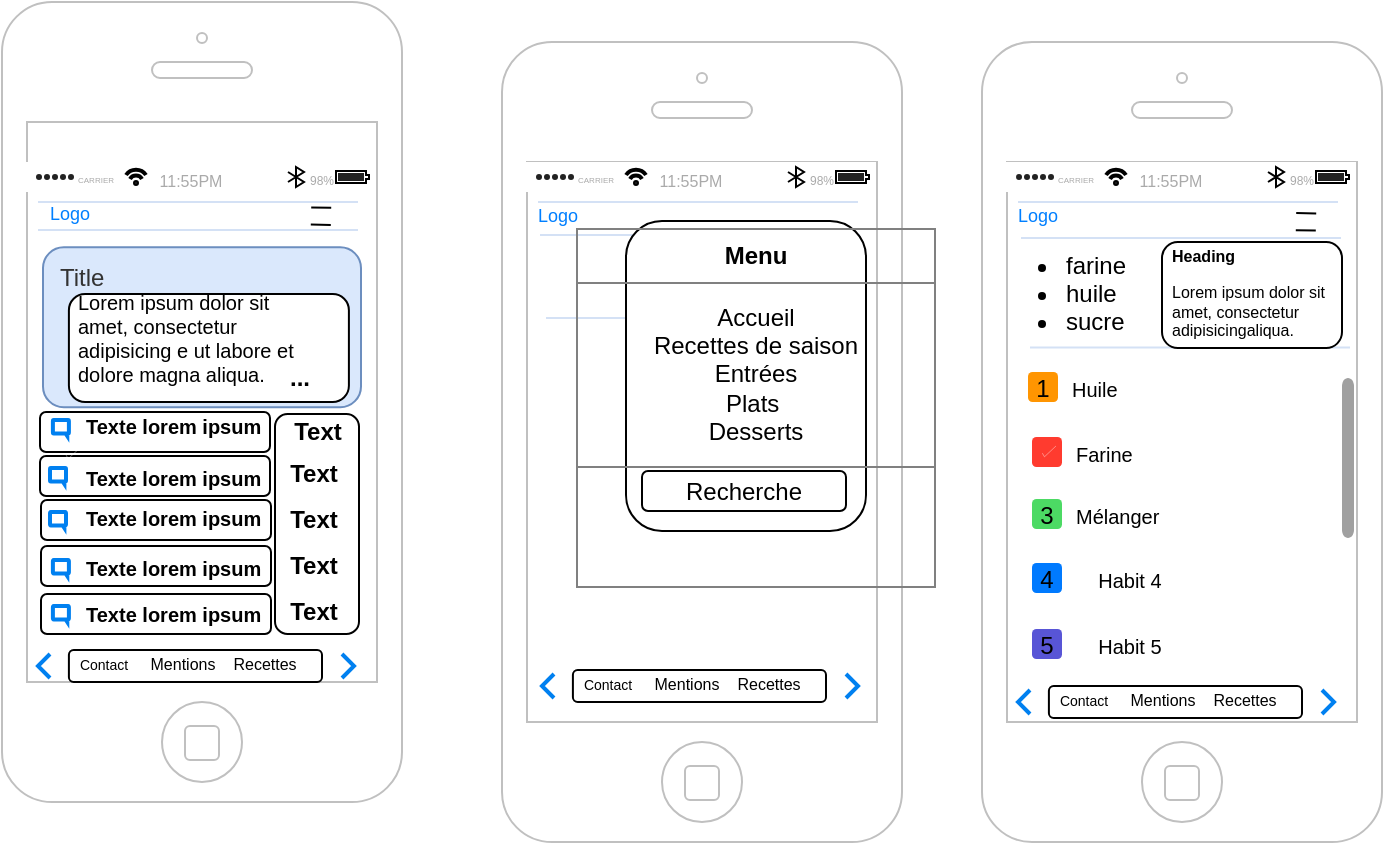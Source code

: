 <mxfile version="21.1.5" type="github" pages="2">
  <diagram id="846f32cc-e7a7-a987-f8ec-650622d98a86" name="User mockups">
    <mxGraphModel dx="1050" dy="1583" grid="1" gridSize="10" guides="1" tooltips="1" connect="1" arrows="1" fold="1" page="1" pageScale="1" pageWidth="850" pageHeight="1100" background="#ffffff" math="0" shadow="0">
      <root>
        <mxCell id="0" />
        <mxCell id="1" parent="0" />
        <mxCell id="118" value="&lt;span style=&quot;font-family: &amp;#34;helvetica&amp;#34; ; font-style: normal ; letter-spacing: normal ; text-align: center ; text-indent: 0px ; text-transform: none ; white-space: nowrap ; word-spacing: 0px ; display: inline ; float: none&quot;&gt;&lt;font style=&quot;font-size: 14px&quot;&gt;Today&lt;/font&gt;&lt;/span&gt;" style="text;html=1;fontSize=14;fontColor=#007FFF;" parent="1" vertex="1">
          <mxGeometry x="397" y="148" width="60" height="30" as="geometry" />
        </mxCell>
        <mxCell id="2" value="" style="html=1;verticalLabelPosition=bottom;labelBackgroundColor=#ffffff;verticalAlign=top;shadow=0;dashed=0;strokeWidth=1;shape=mxgraph.ios7.misc.iphone;fillColor=#ffffff;strokeColor=#c0c0c0;movable=1;resizable=1;rotatable=1;deletable=1;editable=1;locked=0;connectable=1;" parent="1" vertex="1">
          <mxGeometry x="110" y="-10" width="200" height="400" as="geometry" />
        </mxCell>
        <mxCell id="5" value="" style="html=1;strokeWidth=1;shadow=0;dashed=0;shape=mxgraph.ios7ui.appBar;fillColor=#ffffff;gradientColor=none;" parent="1" vertex="1">
          <mxGeometry x="122" y="70" width="175" height="15" as="geometry" />
        </mxCell>
        <mxCell id="6" value="CARRIER" style="shape=rect;align=left;fontSize=8;spacingLeft=24;fontSize=4;fontColor=#aaaaaa;strokeColor=none;fillColor=none;spacingTop=4;" parent="5" vertex="1">
          <mxGeometry y="0.5" width="50" height="13" relative="1" as="geometry">
            <mxPoint y="-6.5" as="offset" />
          </mxGeometry>
        </mxCell>
        <mxCell id="7" value="11:55PM" style="shape=rect;fontSize=8;fontColor=#aaaaaa;strokeColor=none;fillColor=none;spacingTop=4;" parent="5" vertex="1">
          <mxGeometry x="0.5" y="0.5" width="50" height="13" relative="1" as="geometry">
            <mxPoint x="-30" y="-6.5" as="offset" />
          </mxGeometry>
        </mxCell>
        <mxCell id="8" value="98%" style="shape=rect;align=right;fontSize=8;spacingRight=19;fontSize=6;fontColor=#aaaaaa;strokeColor=none;fillColor=none;spacingTop=4;" parent="5" vertex="1">
          <mxGeometry x="1" y="0.5" width="45" height="13" relative="1" as="geometry">
            <mxPoint x="-45" y="-6.5" as="offset" />
          </mxGeometry>
        </mxCell>
        <mxCell id="48" value="&lt;font style=&quot;font-size: 9px;&quot;&gt;Logo&lt;/font&gt;" style="text;html=1;strokeColor=none;fillColor=none;align=center;verticalAlign=middle;whiteSpace=wrap;rounded=0;fontSize=14;fontColor=#007FFF;" parent="1" vertex="1">
          <mxGeometry x="128" y="86" width="32" height="16" as="geometry" />
        </mxCell>
        <mxCell id="54" value="" style="line;strokeWidth=1;html=1;fillColor=none;fontSize=14;fontColor=#007FFF;strokeColor=#D4E1F5;" parent="1" vertex="1">
          <mxGeometry x="128" y="97.5" width="160" height="13" as="geometry" />
        </mxCell>
        <mxCell id="57" value="" style="line;strokeWidth=1;html=1;fillColor=none;fontSize=14;fontColor=#007FFF;strokeColor=#D4E1F5;" parent="1" vertex="1">
          <mxGeometry x="128" y="85" width="160" height="10" as="geometry" />
        </mxCell>
        <mxCell id="92" value="" style="html=1;verticalLabelPosition=bottom;labelBackgroundColor=#ffffff;verticalAlign=top;shadow=0;dashed=0;strokeWidth=1;shape=mxgraph.ios7.misc.iphone;fillColor=#ffffff;strokeColor=#c0c0c0;" parent="1" vertex="1">
          <mxGeometry x="360" y="10" width="200" height="400" as="geometry" />
        </mxCell>
        <mxCell id="93" value="" style="html=1;strokeWidth=1;shadow=0;dashed=0;shape=mxgraph.ios7ui.appBar;fillColor=#ffffff;gradientColor=none;" parent="1" vertex="1">
          <mxGeometry x="372" y="70" width="175" height="15" as="geometry" />
        </mxCell>
        <mxCell id="94" value="CARRIER" style="shape=rect;align=left;fontSize=8;spacingLeft=24;fontSize=4;fontColor=#aaaaaa;strokeColor=none;fillColor=none;spacingTop=4;" parent="93" vertex="1">
          <mxGeometry y="0.5" width="50" height="13" relative="1" as="geometry">
            <mxPoint y="-6.5" as="offset" />
          </mxGeometry>
        </mxCell>
        <mxCell id="95" value="11:55PM" style="shape=rect;fontSize=8;fontColor=#aaaaaa;strokeColor=none;fillColor=none;spacingTop=4;" parent="93" vertex="1">
          <mxGeometry x="0.5" y="0.5" width="50" height="13" relative="1" as="geometry">
            <mxPoint x="-30" y="-6.5" as="offset" />
          </mxGeometry>
        </mxCell>
        <mxCell id="96" value="98%" style="shape=rect;align=right;fontSize=8;spacingRight=19;fontSize=6;fontColor=#aaaaaa;strokeColor=none;fillColor=none;spacingTop=4;" parent="93" vertex="1">
          <mxGeometry x="1" y="0.5" width="45" height="13" relative="1" as="geometry">
            <mxPoint x="-45" y="-6.5" as="offset" />
          </mxGeometry>
        </mxCell>
        <mxCell id="97" value="" style="shape=rect;strokeColor=none;fillColor=#ffffff;gradientColor=none;shadow=0;" parent="1" vertex="1">
          <mxGeometry x="378" y="138" width="166" height="190" as="geometry" />
        </mxCell>
        <mxCell id="124" value="" style="line;strokeWidth=1;html=1;fillColor=none;fontSize=14;fontColor=#007FFF;strokeColor=#D4E1F5;" parent="1" vertex="1">
          <mxGeometry x="379" y="100" width="160" height="13" as="geometry" />
        </mxCell>
        <mxCell id="125" value="" style="line;strokeWidth=1;html=1;fillColor=none;fontSize=14;fontColor=#007FFF;strokeColor=#D4E1F5;" parent="1" vertex="1">
          <mxGeometry x="378" y="85" width="160" height="10" as="geometry" />
        </mxCell>
        <mxCell id="116" value="" style="line;strokeWidth=1;html=1;fillColor=none;fontSize=14;fontColor=#007FFF;strokeColor=#D4E1F5;" parent="1" vertex="1">
          <mxGeometry x="382" y="143.429" width="160" height="9.048" as="geometry" />
        </mxCell>
        <mxCell id="126" value="Title" style="shape=rect;rounded=1;strokeColor=#6c8ebf;fillColor=#dae8fc;shadow=0;glass=0;fontFamily=Helvetica;fontSize=12;fontColor=#333333;align=left;html=0;verticalAlign=top;whiteSpace=wrap;spacing=8;spacingTop=-5;arcSize=13;fontStyle=0" parent="1" vertex="1">
          <mxGeometry x="130.5" y="112.62" width="159" height="80" as="geometry" />
        </mxCell>
        <mxCell id="191" value="" style="html=1;verticalLabelPosition=bottom;labelBackgroundColor=#ffffff;verticalAlign=top;shadow=0;dashed=0;strokeWidth=1;shape=mxgraph.ios7.misc.iphone;fillColor=#ffffff;strokeColor=#c0c0c0;" parent="1" vertex="1">
          <mxGeometry x="600" y="10" width="200" height="400" as="geometry" />
        </mxCell>
        <mxCell id="192" value="" style="html=1;strokeWidth=1;shadow=0;dashed=0;shape=mxgraph.ios7ui.appBar;fillColor=#ffffff;gradientColor=none;" parent="1" vertex="1">
          <mxGeometry x="612" y="70" width="175" height="15" as="geometry" />
        </mxCell>
        <mxCell id="193" value="CARRIER" style="shape=rect;align=left;fontSize=8;spacingLeft=24;fontSize=4;fontColor=#aaaaaa;strokeColor=none;fillColor=none;spacingTop=4;" parent="192" vertex="1">
          <mxGeometry y="0.5" width="50" height="13" relative="1" as="geometry">
            <mxPoint y="-6.5" as="offset" />
          </mxGeometry>
        </mxCell>
        <mxCell id="194" value="11:55PM" style="shape=rect;fontSize=8;fontColor=#aaaaaa;strokeColor=none;fillColor=none;spacingTop=4;" parent="192" vertex="1">
          <mxGeometry x="0.5" y="0.5" width="50" height="13" relative="1" as="geometry">
            <mxPoint x="-30" y="-6.5" as="offset" />
          </mxGeometry>
        </mxCell>
        <mxCell id="195" value="98%" style="shape=rect;align=right;fontSize=8;spacingRight=19;fontSize=6;fontColor=#aaaaaa;strokeColor=none;fillColor=none;spacingTop=4;" parent="192" vertex="1">
          <mxGeometry x="1" y="0.5" width="45" height="13" relative="1" as="geometry">
            <mxPoint x="-45" y="-6.5" as="offset" />
          </mxGeometry>
        </mxCell>
        <mxCell id="196" value="" style="shape=rect;strokeColor=none;fillColor=#ffffff;gradientColor=none;shadow=0;" parent="1" vertex="1">
          <mxGeometry x="620" y="130" width="164" height="190" as="geometry" />
        </mxCell>
        <mxCell id="197" value="    Drink 2L" style="shape=rect;strokeColor=none;fontSize=10;fontColor=#000000;resizeWidth=1;align=left;spacingLeft=25;spacingTop=2;" parent="196" vertex="1">
          <mxGeometry width="144" height="22" relative="1" as="geometry">
            <mxPoint y="42" as="offset" />
          </mxGeometry>
        </mxCell>
        <mxCell id="198" value="" style="shape=rect;rounded=1;rSize=3;strokeColor=none;fillColor=#FF9501;" parent="197" vertex="1">
          <mxGeometry y="0.5" width="15" height="15" relative="1" as="geometry">
            <mxPoint x="5" y="-7.5" as="offset" />
          </mxGeometry>
        </mxCell>
        <mxCell id="b9CjxAJ_3OgN8BvSwVcy-294" value="Huile" style="shape=rect;strokeColor=none;fontSize=10;fontColor=#000000;resizeWidth=1;align=left;spacingLeft=25;spacingTop=2;" vertex="1" parent="197">
          <mxGeometry x="-2" y="-0.5" width="144" height="22" as="geometry" />
        </mxCell>
        <mxCell id="b9CjxAJ_3OgN8BvSwVcy-295" value="1" style="shape=rect;rounded=1;rSize=3;strokeColor=none;fillColor=#FF9501;" vertex="1" parent="b9CjxAJ_3OgN8BvSwVcy-294">
          <mxGeometry y="0.5" width="15" height="15" relative="1" as="geometry">
            <mxPoint x="5" y="-7.5" as="offset" />
          </mxGeometry>
        </mxCell>
        <mxCell id="202" value="Farine" style="shape=rect;strokeColor=none;fontSize=10;fontColor=#000000;resizeWidth=1;align=left;spacingLeft=25;spacingTop=2;" parent="196" vertex="1">
          <mxGeometry width="152" height="22" relative="1" as="geometry">
            <mxPoint y="74" as="offset" />
          </mxGeometry>
        </mxCell>
        <mxCell id="203" value="" style="shape=rect;rounded=1;rSize=3;strokeColor=none;fillColor=#FF3B2F;" parent="202" vertex="1">
          <mxGeometry y="0.5" width="15" height="15" relative="1" as="geometry">
            <mxPoint x="5" y="-7.5" as="offset" />
          </mxGeometry>
        </mxCell>
        <mxCell id="205" value="" style="html=1;verticalLabelPosition=bottom;labelBackgroundColor=#ffffff;verticalAlign=top;shadow=0;dashed=0;strokeWidth=2;shape=mxgraph.ios7.misc.select;fillColor=none;strokeColor=#ffffff;" parent="202" vertex="1">
          <mxGeometry x="8.097" y="5" width="10.452" height="12" as="geometry" />
        </mxCell>
        <mxCell id="206" value="Mélanger" style="shape=rect;strokeColor=none;fontSize=10;fontColor=#000000;resizeWidth=1;align=left;spacingLeft=25;spacingTop=2;" parent="196" vertex="1">
          <mxGeometry width="153" height="20" relative="1" as="geometry">
            <mxPoint y="106" as="offset" />
          </mxGeometry>
        </mxCell>
        <mxCell id="207" value="3" style="shape=rect;rounded=1;rSize=3;strokeColor=none;fillColor=#4CDA64;" parent="206" vertex="1">
          <mxGeometry y="0.5" width="15" height="15" relative="1" as="geometry">
            <mxPoint x="5" y="-7.5" as="offset" />
          </mxGeometry>
        </mxCell>
        <mxCell id="210" value="    Habit 4" style="shape=rect;strokeColor=none;fontSize=10;fontColor=#000000;resizeWidth=1;align=left;spacingLeft=25;spacingTop=2;" parent="196" vertex="1">
          <mxGeometry width="142.839" height="20" relative="1" as="geometry">
            <mxPoint y="138" as="offset" />
          </mxGeometry>
        </mxCell>
        <mxCell id="211" value="4" style="shape=rect;rounded=1;rSize=3;strokeColor=none;fillColor=#007AFF;" parent="210" vertex="1">
          <mxGeometry y="0.5" width="15" height="15" relative="1" as="geometry">
            <mxPoint x="5" y="-7.5" as="offset" />
          </mxGeometry>
        </mxCell>
        <mxCell id="214" value="    Habit 5" style="shape=rect;strokeColor=none;fontSize=10;fontColor=#000000;resizeWidth=1;align=left;spacingLeft=25;spacingTop=2;" parent="196" vertex="1">
          <mxGeometry width="152" height="20" relative="1" as="geometry">
            <mxPoint y="171" as="offset" />
          </mxGeometry>
        </mxCell>
        <mxCell id="215" value="5" style="shape=rect;rounded=1;rSize=3;strokeColor=none;fillColor=#5855D6;" parent="214" vertex="1">
          <mxGeometry y="0.5" width="15" height="15" relative="1" as="geometry">
            <mxPoint x="5" y="-7.5" as="offset" />
          </mxGeometry>
        </mxCell>
        <mxCell id="219" value="" style="line;strokeWidth=1;html=1;fillColor=none;fontSize=14;fontColor=#007FFF;strokeColor=#D4E1F5;" parent="196" vertex="1">
          <mxGeometry x="4" y="5.43" width="160" height="54.57" as="geometry" />
        </mxCell>
        <mxCell id="220" value="" style="html=1;verticalLabelPosition=bottom;labelBackgroundColor=#ffffff;verticalAlign=top;shadow=0;dashed=0;strokeWidth=2;shape=mxgraph.ios7.misc.scroll_(vertical);fillColor=#a0a0a0;fontSize=9;fontColor=#007FFF;" parent="196" vertex="1">
          <mxGeometry x="160" y="48" width="6" height="80" as="geometry" />
        </mxCell>
        <mxCell id="261" style="edgeStyle=none;rounded=1;html=1;exitX=1;exitY=0.5;jettySize=auto;orthogonalLoop=1;strokeColor=#000000;fontSize=13;fontColor=#007FFF;" parent="196" source="197" target="197" edge="1">
          <mxGeometry relative="1" as="geometry" />
        </mxCell>
        <mxCell id="b9CjxAJ_3OgN8BvSwVcy-349" value="&lt;ul&gt;&lt;li&gt;farine&lt;/li&gt;&lt;li&gt;huile&lt;/li&gt;&lt;li&gt;sucre&lt;/li&gt;&lt;/ul&gt;" style="text;strokeColor=none;fillColor=none;html=1;whiteSpace=wrap;verticalAlign=middle;overflow=hidden;" vertex="1" parent="196">
          <mxGeometry x="-20" y="-30" width="110" height="60" as="geometry" />
        </mxCell>
        <mxCell id="228" value="" style="line;strokeWidth=1;html=1;fillColor=none;fontSize=14;fontColor=#007FFF;strokeColor=#D4E1F5;" parent="1" vertex="1">
          <mxGeometry x="619.5" y="103" width="160" height="10" as="geometry" />
        </mxCell>
        <mxCell id="229" value="" style="line;strokeWidth=1;html=1;fillColor=none;fontSize=14;fontColor=#007FFF;strokeColor=#D4E1F5;" parent="1" vertex="1">
          <mxGeometry x="618" y="85" width="160" height="10" as="geometry" />
        </mxCell>
        <mxCell id="b9CjxAJ_3OgN8BvSwVcy-268" value="" style="endArrow=none;html=1;rounded=0;shape=link;width=8.611;" edge="1" parent="1">
          <mxGeometry width="50" height="50" relative="1" as="geometry">
            <mxPoint x="274.5" y="97.24" as="sourcePoint" />
            <mxPoint x="264.5" y="97.0" as="targetPoint" />
            <Array as="points" />
          </mxGeometry>
        </mxCell>
        <mxCell id="b9CjxAJ_3OgN8BvSwVcy-272" value="" style="rounded=1;whiteSpace=wrap;html=1;" vertex="1" parent="1">
          <mxGeometry x="129" y="195" width="115" height="20" as="geometry" />
        </mxCell>
        <mxCell id="b9CjxAJ_3OgN8BvSwVcy-276" value="" style="rounded=1;whiteSpace=wrap;html=1;" vertex="1" parent="1">
          <mxGeometry x="129.5" y="286" width="115" height="20" as="geometry" />
        </mxCell>
        <mxCell id="b9CjxAJ_3OgN8BvSwVcy-277" value="" style="rounded=1;whiteSpace=wrap;html=1;" vertex="1" parent="1">
          <mxGeometry x="129" y="217" width="115" height="20" as="geometry" />
        </mxCell>
        <mxCell id="b9CjxAJ_3OgN8BvSwVcy-278" value="" style="rounded=1;whiteSpace=wrap;html=1;" vertex="1" parent="1">
          <mxGeometry x="129.5" y="262" width="115" height="20" as="geometry" />
        </mxCell>
        <mxCell id="b9CjxAJ_3OgN8BvSwVcy-279" value="" style="rounded=1;whiteSpace=wrap;html=1;" vertex="1" parent="1">
          <mxGeometry x="129.5" y="239" width="115" height="20" as="geometry" />
        </mxCell>
        <mxCell id="b9CjxAJ_3OgN8BvSwVcy-281" value="" style="rounded=1;whiteSpace=wrap;html=1;" vertex="1" parent="1">
          <mxGeometry x="143.45" y="136" width="140" height="54" as="geometry" />
        </mxCell>
        <mxCell id="b9CjxAJ_3OgN8BvSwVcy-282" value="&lt;h1 style=&quot;font-size: 10px;&quot;&gt;&lt;span style=&quot;background-color: initial; font-weight: normal;&quot;&gt;Lorem ipsum dolor sit amet, consectetur adipisicing e ut labore et dolore magna aliqua.&lt;/span&gt;&lt;br&gt;&lt;/h1&gt;" style="text;html=1;strokeColor=none;fillColor=none;spacing=5;spacingTop=-20;whiteSpace=wrap;overflow=hidden;rounded=0;fontSize=10;" vertex="1" parent="1">
          <mxGeometry x="142.95" y="138" width="116" height="47.52" as="geometry" />
        </mxCell>
        <mxCell id="b9CjxAJ_3OgN8BvSwVcy-288" value="&lt;b&gt;...&lt;/b&gt;" style="text;html=1;strokeColor=none;fillColor=none;align=center;verticalAlign=middle;whiteSpace=wrap;rounded=0;" vertex="1" parent="1">
          <mxGeometry x="228.5" y="162.62" width="59.5" height="30" as="geometry" />
        </mxCell>
        <mxCell id="200" value="" style="html=1;verticalLabelPosition=bottom;labelBackgroundColor=#ffffff;verticalAlign=top;shadow=0;dashed=0;strokeWidth=2;shape=mxgraph.ios7.misc.select;fillColor=none;strokeColor=#ffffff;" parent="1" vertex="1">
          <mxGeometry x="139.997" y="210" width="10.452" height="12" as="geometry" />
        </mxCell>
        <mxCell id="201" value="" style="html=1;verticalLabelPosition=bottom;labelBackgroundColor=#ffffff;verticalAlign=top;strokeWidth=2;strokeColor=#0080F0;fillColor=#ffffff;shadow=0;dashed=0;shape=mxgraph.ios7.icons.message;fontSize=13;fontColor=#007FFF;" parent="1" vertex="1">
          <mxGeometry x="135.45" y="199" width="8" height="8" as="geometry" />
        </mxCell>
        <mxCell id="b9CjxAJ_3OgN8BvSwVcy-290" value="" style="html=1;verticalLabelPosition=bottom;labelBackgroundColor=#ffffff;verticalAlign=top;strokeWidth=2;strokeColor=#0080F0;fillColor=#ffffff;shadow=0;dashed=0;shape=mxgraph.ios7.icons.message;fontSize=13;fontColor=#007FFF;" vertex="1" parent="1">
          <mxGeometry x="134" y="223" width="8" height="8" as="geometry" />
        </mxCell>
        <mxCell id="b9CjxAJ_3OgN8BvSwVcy-291" value="" style="html=1;verticalLabelPosition=bottom;labelBackgroundColor=#ffffff;verticalAlign=top;strokeWidth=2;strokeColor=#0080F0;fillColor=#ffffff;shadow=0;dashed=0;shape=mxgraph.ios7.icons.message;fontSize=13;fontColor=#007FFF;" vertex="1" parent="1">
          <mxGeometry x="134" y="245" width="8" height="8" as="geometry" />
        </mxCell>
        <mxCell id="b9CjxAJ_3OgN8BvSwVcy-292" value="" style="html=1;verticalLabelPosition=bottom;labelBackgroundColor=#ffffff;verticalAlign=top;strokeWidth=2;strokeColor=#0080F0;fillColor=#ffffff;shadow=0;dashed=0;shape=mxgraph.ios7.icons.message;fontSize=13;fontColor=#007FFF;" vertex="1" parent="1">
          <mxGeometry x="135.45" y="269" width="8" height="8" as="geometry" />
        </mxCell>
        <mxCell id="b9CjxAJ_3OgN8BvSwVcy-293" value="" style="html=1;verticalLabelPosition=bottom;labelBackgroundColor=#ffffff;verticalAlign=top;strokeWidth=2;strokeColor=#0080F0;fillColor=#ffffff;shadow=0;dashed=0;shape=mxgraph.ios7.icons.message;fontSize=13;fontColor=#007FFF;" vertex="1" parent="1">
          <mxGeometry x="135.45" y="292" width="8" height="8" as="geometry" />
        </mxCell>
        <mxCell id="b9CjxAJ_3OgN8BvSwVcy-297" value="&lt;b&gt;Texte lorem ipsum&lt;/b&gt;" style="text;html=1;strokeColor=none;fillColor=none;align=left;verticalAlign=middle;whiteSpace=wrap;rounded=0;fontSize=10;" vertex="1" parent="1">
          <mxGeometry x="149.5" y="195" width="90" height="14" as="geometry" />
        </mxCell>
        <mxCell id="b9CjxAJ_3OgN8BvSwVcy-298" value="&lt;b&gt;Texte lorem ipsum&lt;/b&gt;" style="text;html=1;strokeColor=none;fillColor=none;align=left;verticalAlign=middle;whiteSpace=wrap;rounded=0;fontSize=10;" vertex="1" parent="1">
          <mxGeometry x="149.95" y="219" width="90" height="17" as="geometry" />
        </mxCell>
        <mxCell id="b9CjxAJ_3OgN8BvSwVcy-299" value="&lt;b&gt;Texte lorem ipsum&lt;/b&gt;" style="text;html=1;strokeColor=none;fillColor=none;align=left;verticalAlign=middle;whiteSpace=wrap;rounded=0;fontSize=10;" vertex="1" parent="1">
          <mxGeometry x="149.5" y="241" width="90" height="14" as="geometry" />
        </mxCell>
        <mxCell id="b9CjxAJ_3OgN8BvSwVcy-300" value="&lt;b&gt;Texte lorem ipsum&lt;/b&gt;" style="text;html=1;strokeColor=none;fillColor=none;align=left;verticalAlign=middle;whiteSpace=wrap;rounded=0;fontSize=10;" vertex="1" parent="1">
          <mxGeometry x="149.95" y="265" width="89.55" height="16" as="geometry" />
        </mxCell>
        <mxCell id="b9CjxAJ_3OgN8BvSwVcy-301" value="&lt;b&gt;Texte lorem ipsum&lt;/b&gt;" style="text;html=1;strokeColor=none;fillColor=none;align=left;verticalAlign=middle;whiteSpace=wrap;rounded=0;fontSize=10;" vertex="1" parent="1">
          <mxGeometry x="149.95" y="289" width="89.55" height="14" as="geometry" />
        </mxCell>
        <mxCell id="b9CjxAJ_3OgN8BvSwVcy-304" value="" style="rounded=1;whiteSpace=wrap;html=1;direction=south;" vertex="1" parent="1">
          <mxGeometry x="246.5" y="196" width="42" height="110" as="geometry" />
        </mxCell>
        <mxCell id="b9CjxAJ_3OgN8BvSwVcy-305" value="Text" style="text;html=1;strokeColor=none;fillColor=none;align=center;verticalAlign=middle;whiteSpace=wrap;rounded=0;fontStyle=1" vertex="1" parent="1">
          <mxGeometry x="253.72" y="199.5" width="27.55" height="11" as="geometry" />
        </mxCell>
        <mxCell id="b9CjxAJ_3OgN8BvSwVcy-306" value="Text" style="text;html=1;strokeColor=none;fillColor=none;align=center;verticalAlign=middle;whiteSpace=wrap;rounded=0;fontStyle=1" vertex="1" parent="1">
          <mxGeometry x="252.45" y="220" width="27.55" height="11" as="geometry" />
        </mxCell>
        <mxCell id="b9CjxAJ_3OgN8BvSwVcy-307" value="Text" style="text;html=1;strokeColor=none;fillColor=none;align=center;verticalAlign=middle;whiteSpace=wrap;rounded=0;fontStyle=1" vertex="1" parent="1">
          <mxGeometry x="251.95" y="243.5" width="27.55" height="11" as="geometry" />
        </mxCell>
        <mxCell id="b9CjxAJ_3OgN8BvSwVcy-309" value="Text" style="text;html=1;strokeColor=none;fillColor=none;align=center;verticalAlign=middle;whiteSpace=wrap;rounded=0;fontStyle=1" vertex="1" parent="1">
          <mxGeometry x="251.95" y="289" width="27.55" height="11" as="geometry" />
        </mxCell>
        <mxCell id="b9CjxAJ_3OgN8BvSwVcy-311" value="Text" style="text;html=1;strokeColor=none;fillColor=none;align=center;verticalAlign=middle;whiteSpace=wrap;rounded=0;fontStyle=1" vertex="1" parent="1">
          <mxGeometry x="251.95" y="266.5" width="27.55" height="11" as="geometry" />
        </mxCell>
        <mxCell id="b9CjxAJ_3OgN8BvSwVcy-336" value="" style="rounded=1;whiteSpace=wrap;html=1;" vertex="1" parent="1">
          <mxGeometry x="422" y="99.5" width="120" height="155" as="geometry" />
        </mxCell>
        <mxCell id="b9CjxAJ_3OgN8BvSwVcy-337" value="&lt;table border=&quot;1&quot; width=&quot;100%&quot; height=&quot;100%&quot; cellpadding=&quot;4&quot; style=&quot;width:100%;height:100%;border-collapse:collapse;&quot;&gt;&lt;tbody&gt;&lt;tr&gt;&lt;th align=&quot;center&quot;&gt;&lt;b&gt;Menu&lt;/b&gt;&lt;/th&gt;&lt;/tr&gt;&lt;tr&gt;&lt;td align=&quot;center&quot;&gt;Accueil&lt;br&gt;Recettes de saison&lt;br&gt;Entrées&lt;br&gt;Plats&amp;nbsp;&lt;br&gt;Desserts&lt;/td&gt;&lt;/tr&gt;&lt;tr&gt;&lt;td align=&quot;center&quot;&gt;&lt;br&gt;&lt;br&gt;&lt;br&gt;&lt;/td&gt;&lt;/tr&gt;&lt;/tbody&gt;&lt;/table&gt;" style="text;html=1;whiteSpace=wrap;strokeColor=none;fillColor=none;overflow=fill;" vertex="1" parent="1">
          <mxGeometry x="397" y="103" width="180" height="180" as="geometry" />
        </mxCell>
        <mxCell id="b9CjxAJ_3OgN8BvSwVcy-338" value="Recherche" style="rounded=1;whiteSpace=wrap;html=1;" vertex="1" parent="1">
          <mxGeometry x="430" y="224.5" width="102" height="20" as="geometry" />
        </mxCell>
        <mxCell id="b9CjxAJ_3OgN8BvSwVcy-341" value="&lt;font style=&quot;font-size: 9px;&quot;&gt;Logo&lt;/font&gt;" style="text;html=1;strokeColor=none;fillColor=none;align=center;verticalAlign=middle;whiteSpace=wrap;rounded=0;fontSize=14;fontColor=#007FFF;" vertex="1" parent="1">
          <mxGeometry x="372" y="87" width="32" height="16" as="geometry" />
        </mxCell>
        <mxCell id="b9CjxAJ_3OgN8BvSwVcy-342" value="&lt;font style=&quot;font-size: 9px;&quot;&gt;Logo&lt;/font&gt;" style="text;html=1;strokeColor=none;fillColor=none;align=center;verticalAlign=middle;whiteSpace=wrap;rounded=0;fontSize=14;fontColor=#007FFF;" vertex="1" parent="1">
          <mxGeometry x="612" y="87" width="32" height="16" as="geometry" />
        </mxCell>
        <mxCell id="b9CjxAJ_3OgN8BvSwVcy-353" value="" style="rounded=1;whiteSpace=wrap;html=1;" vertex="1" parent="1">
          <mxGeometry x="690" y="110" width="90" height="53" as="geometry" />
        </mxCell>
        <mxCell id="b9CjxAJ_3OgN8BvSwVcy-354" value="&lt;h1 style=&quot;font-size: 8px;&quot;&gt;&lt;font style=&quot;font-size: 8px;&quot;&gt;Heading&lt;/font&gt;&lt;/h1&gt;&lt;p style=&quot;font-size: 8px;&quot;&gt;&lt;font style=&quot;font-size: 8px;&quot;&gt;Lorem ipsum dolor sit amet, consectetur adipisicingaliqua.&lt;/font&gt;&lt;/p&gt;" style="text;html=1;strokeColor=none;fillColor=none;spacing=5;spacingTop=-20;whiteSpace=wrap;overflow=hidden;rounded=0;" vertex="1" parent="1">
          <mxGeometry x="690" y="117.62" width="100" height="70" as="geometry" />
        </mxCell>
        <mxCell id="b9CjxAJ_3OgN8BvSwVcy-359" value="" style="endArrow=none;html=1;rounded=0;shape=link;width=8.611;" edge="1" parent="1">
          <mxGeometry width="50" height="50" relative="1" as="geometry">
            <mxPoint x="767" y="100" as="sourcePoint" />
            <mxPoint x="757" y="99.76" as="targetPoint" />
            <Array as="points" />
          </mxGeometry>
        </mxCell>
        <mxCell id="b9CjxAJ_3OgN8BvSwVcy-362" value="" style="group" vertex="1" connectable="0" parent="1">
          <mxGeometry x="128" y="310" width="158" height="20" as="geometry" />
        </mxCell>
        <mxCell id="b9CjxAJ_3OgN8BvSwVcy-315" value="" style="html=1;verticalLabelPosition=bottom;labelBackgroundColor=#ffffff;verticalAlign=top;shadow=0;dashed=0;strokeWidth=2;shape=mxgraph.ios7.misc.left;strokeColor=#0080f0;fillColor=none;" vertex="1" parent="b9CjxAJ_3OgN8BvSwVcy-362">
          <mxGeometry y="6" width="6" height="12" as="geometry" />
        </mxCell>
        <mxCell id="b9CjxAJ_3OgN8BvSwVcy-316" value="" style="html=1;verticalLabelPosition=bottom;labelBackgroundColor=#ffffff;verticalAlign=top;shadow=0;dashed=0;strokeWidth=2;shape=mxgraph.ios7.misc.left;strokeColor=#0080f0;fillColor=none;direction=west;" vertex="1" parent="b9CjxAJ_3OgN8BvSwVcy-362">
          <mxGeometry x="152" y="6" width="6" height="12" as="geometry" />
        </mxCell>
        <mxCell id="b9CjxAJ_3OgN8BvSwVcy-317" value="" style="rounded=1;whiteSpace=wrap;html=1;" vertex="1" parent="b9CjxAJ_3OgN8BvSwVcy-362">
          <mxGeometry x="15.45" y="4" width="126.55" height="16" as="geometry" />
        </mxCell>
        <mxCell id="b9CjxAJ_3OgN8BvSwVcy-324" value="&lt;font style=&quot;font-size: 8px;&quot;&gt;Recettes&lt;/font&gt;" style="text;html=1;strokeColor=none;fillColor=none;align=center;verticalAlign=middle;whiteSpace=wrap;rounded=0;" vertex="1" parent="b9CjxAJ_3OgN8BvSwVcy-362">
          <mxGeometry x="103.4" y="5" width="21.05" height="10" as="geometry" />
        </mxCell>
        <mxCell id="b9CjxAJ_3OgN8BvSwVcy-325" value="&lt;font style=&quot;font-size: 8px;&quot;&gt;Mentions&lt;/font&gt;" style="text;html=1;strokeColor=none;fillColor=none;align=center;verticalAlign=middle;whiteSpace=wrap;rounded=0;" vertex="1" parent="b9CjxAJ_3OgN8BvSwVcy-362">
          <mxGeometry x="50.43" y="5" width="45.05" height="10" as="geometry" />
        </mxCell>
        <mxCell id="b9CjxAJ_3OgN8BvSwVcy-335" value="&lt;font style=&quot;font-size: 7px;&quot;&gt;Contact&lt;/font&gt;" style="text;html=1;strokeColor=none;fillColor=none;align=center;verticalAlign=middle;whiteSpace=wrap;rounded=0;" vertex="1" parent="b9CjxAJ_3OgN8BvSwVcy-362">
          <mxGeometry x="12" width="42" height="20" as="geometry" />
        </mxCell>
        <mxCell id="b9CjxAJ_3OgN8BvSwVcy-363" value="" style="group" vertex="1" connectable="0" parent="1">
          <mxGeometry x="380" y="320" width="158" height="20" as="geometry" />
        </mxCell>
        <mxCell id="b9CjxAJ_3OgN8BvSwVcy-364" value="" style="html=1;verticalLabelPosition=bottom;labelBackgroundColor=#ffffff;verticalAlign=top;shadow=0;dashed=0;strokeWidth=2;shape=mxgraph.ios7.misc.left;strokeColor=#0080f0;fillColor=none;" vertex="1" parent="b9CjxAJ_3OgN8BvSwVcy-363">
          <mxGeometry y="6" width="6" height="12" as="geometry" />
        </mxCell>
        <mxCell id="b9CjxAJ_3OgN8BvSwVcy-365" value="" style="html=1;verticalLabelPosition=bottom;labelBackgroundColor=#ffffff;verticalAlign=top;shadow=0;dashed=0;strokeWidth=2;shape=mxgraph.ios7.misc.left;strokeColor=#0080f0;fillColor=none;direction=west;" vertex="1" parent="b9CjxAJ_3OgN8BvSwVcy-363">
          <mxGeometry x="152" y="6" width="6" height="12" as="geometry" />
        </mxCell>
        <mxCell id="b9CjxAJ_3OgN8BvSwVcy-366" value="" style="rounded=1;whiteSpace=wrap;html=1;" vertex="1" parent="b9CjxAJ_3OgN8BvSwVcy-363">
          <mxGeometry x="15.45" y="4" width="126.55" height="16" as="geometry" />
        </mxCell>
        <mxCell id="b9CjxAJ_3OgN8BvSwVcy-367" value="&lt;font style=&quot;font-size: 8px;&quot;&gt;Recettes&lt;/font&gt;" style="text;html=1;strokeColor=none;fillColor=none;align=center;verticalAlign=middle;whiteSpace=wrap;rounded=0;" vertex="1" parent="b9CjxAJ_3OgN8BvSwVcy-363">
          <mxGeometry x="103.4" y="5" width="21.05" height="10" as="geometry" />
        </mxCell>
        <mxCell id="b9CjxAJ_3OgN8BvSwVcy-368" value="&lt;font style=&quot;font-size: 8px;&quot;&gt;Mentions&lt;/font&gt;" style="text;html=1;strokeColor=none;fillColor=none;align=center;verticalAlign=middle;whiteSpace=wrap;rounded=0;" vertex="1" parent="b9CjxAJ_3OgN8BvSwVcy-363">
          <mxGeometry x="50.43" y="5" width="45.05" height="10" as="geometry" />
        </mxCell>
        <mxCell id="b9CjxAJ_3OgN8BvSwVcy-369" value="&lt;font style=&quot;font-size: 7px;&quot;&gt;Contact&lt;/font&gt;" style="text;html=1;strokeColor=none;fillColor=none;align=center;verticalAlign=middle;whiteSpace=wrap;rounded=0;" vertex="1" parent="b9CjxAJ_3OgN8BvSwVcy-363">
          <mxGeometry x="12" width="42" height="20" as="geometry" />
        </mxCell>
        <mxCell id="b9CjxAJ_3OgN8BvSwVcy-399" value="" style="group" vertex="1" connectable="0" parent="1">
          <mxGeometry x="618" y="328" width="158" height="20" as="geometry" />
        </mxCell>
        <mxCell id="b9CjxAJ_3OgN8BvSwVcy-400" value="" style="html=1;verticalLabelPosition=bottom;labelBackgroundColor=#ffffff;verticalAlign=top;shadow=0;dashed=0;strokeWidth=2;shape=mxgraph.ios7.misc.left;strokeColor=#0080f0;fillColor=none;" vertex="1" parent="b9CjxAJ_3OgN8BvSwVcy-399">
          <mxGeometry y="6" width="6" height="12" as="geometry" />
        </mxCell>
        <mxCell id="b9CjxAJ_3OgN8BvSwVcy-401" value="" style="html=1;verticalLabelPosition=bottom;labelBackgroundColor=#ffffff;verticalAlign=top;shadow=0;dashed=0;strokeWidth=2;shape=mxgraph.ios7.misc.left;strokeColor=#0080f0;fillColor=none;direction=west;" vertex="1" parent="b9CjxAJ_3OgN8BvSwVcy-399">
          <mxGeometry x="152" y="6" width="6" height="12" as="geometry" />
        </mxCell>
        <mxCell id="b9CjxAJ_3OgN8BvSwVcy-402" value="" style="rounded=1;whiteSpace=wrap;html=1;" vertex="1" parent="b9CjxAJ_3OgN8BvSwVcy-399">
          <mxGeometry x="15.45" y="4" width="126.55" height="16" as="geometry" />
        </mxCell>
        <mxCell id="b9CjxAJ_3OgN8BvSwVcy-403" value="&lt;font style=&quot;font-size: 8px;&quot;&gt;Recettes&lt;/font&gt;" style="text;html=1;strokeColor=none;fillColor=none;align=center;verticalAlign=middle;whiteSpace=wrap;rounded=0;" vertex="1" parent="b9CjxAJ_3OgN8BvSwVcy-399">
          <mxGeometry x="103.4" y="5" width="21.05" height="10" as="geometry" />
        </mxCell>
        <mxCell id="b9CjxAJ_3OgN8BvSwVcy-404" value="&lt;font style=&quot;font-size: 8px;&quot;&gt;Mentions&lt;/font&gt;" style="text;html=1;strokeColor=none;fillColor=none;align=center;verticalAlign=middle;whiteSpace=wrap;rounded=0;" vertex="1" parent="b9CjxAJ_3OgN8BvSwVcy-399">
          <mxGeometry x="50.43" y="5" width="45.05" height="10" as="geometry" />
        </mxCell>
        <mxCell id="b9CjxAJ_3OgN8BvSwVcy-405" value="&lt;font style=&quot;font-size: 7px;&quot;&gt;Contact&lt;/font&gt;" style="text;html=1;strokeColor=none;fillColor=none;align=center;verticalAlign=middle;whiteSpace=wrap;rounded=0;" vertex="1" parent="b9CjxAJ_3OgN8BvSwVcy-399">
          <mxGeometry x="12" width="42" height="20" as="geometry" />
        </mxCell>
      </root>
    </mxGraphModel>
  </diagram>
  <diagram id="b317513f-3a18-7c5e-11f3-49e492f8f808" name="Coach mockups">
    <mxGraphModel shadow="0" fold="1" math="0" pageScale="1" background="#ffffff" pageWidth="850" pageHeight="1100">
      <root>
        <mxCell id="0" />
        <mxCell id="1" parent="0" />
      </root>
    </mxGraphModel>
  </diagram>
</mxfile>
